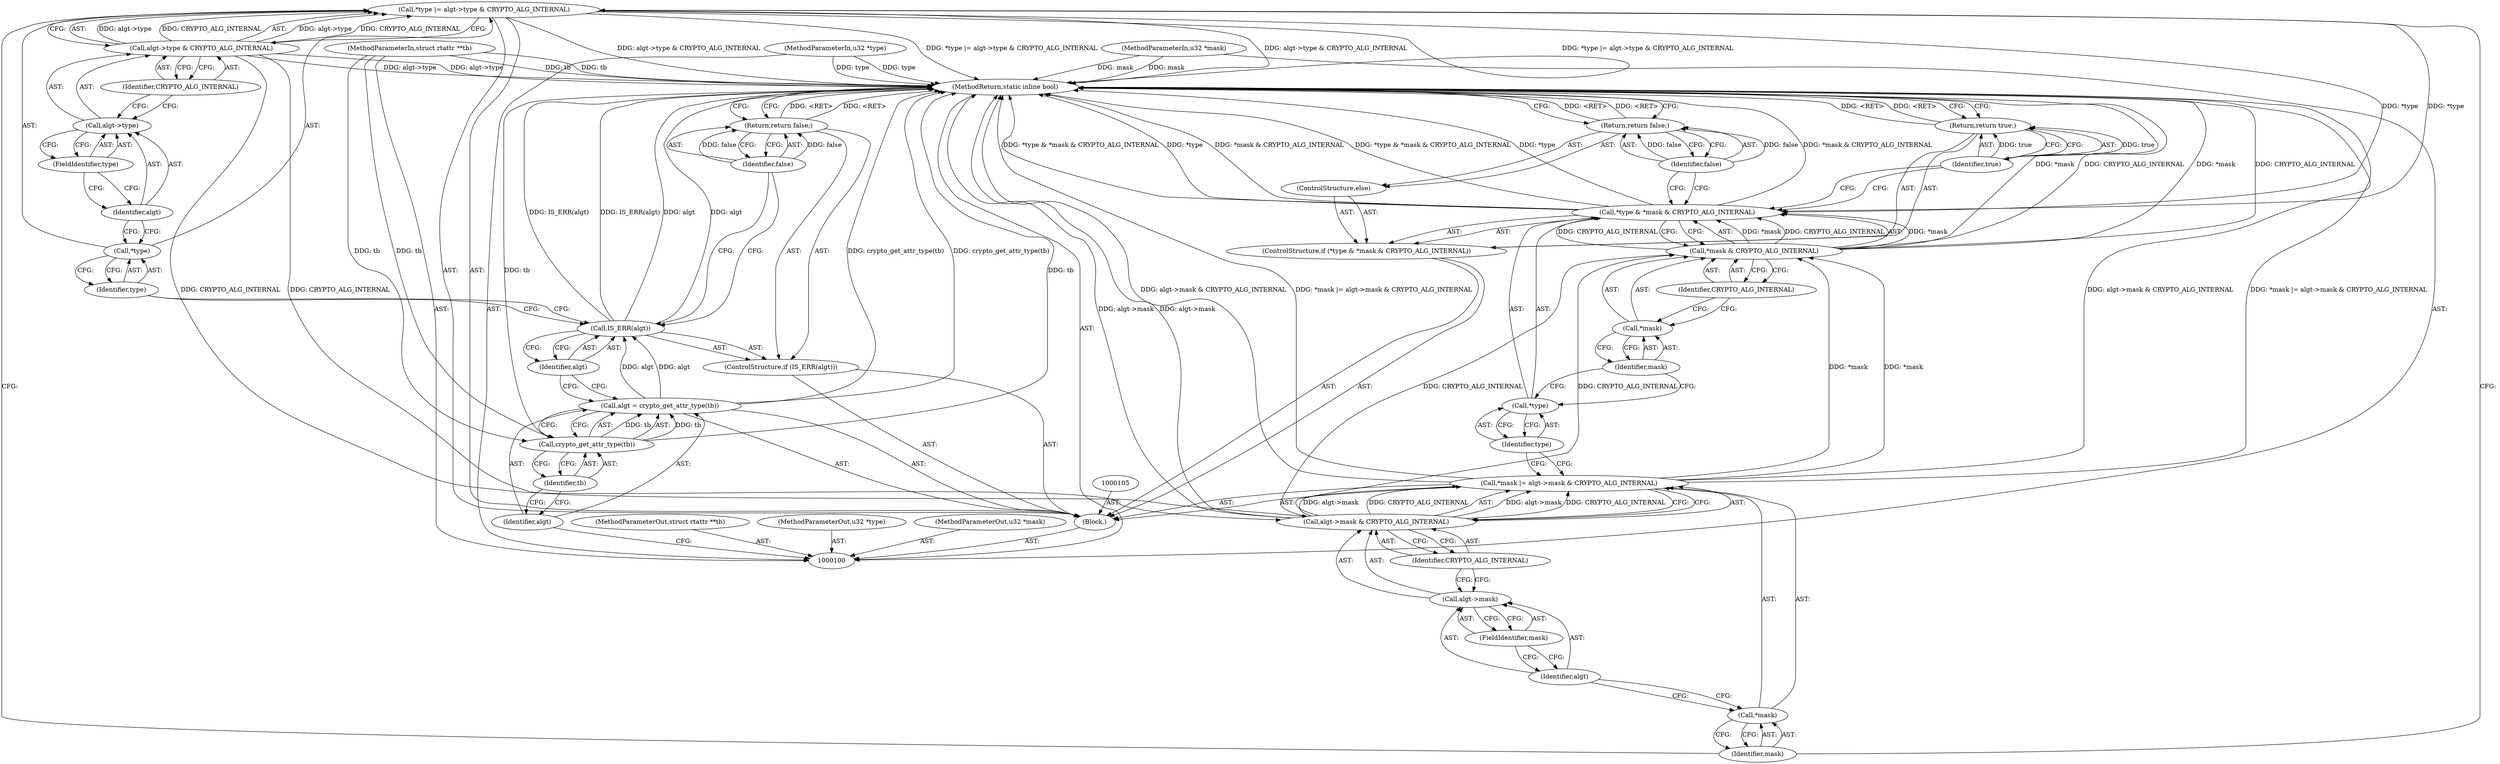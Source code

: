 digraph "0_linux_48a992727d82cb7db076fa15d372178743b1f4cd" {
"1000115" [label="(Call,*type |= algt->type & CRYPTO_ALG_INTERNAL)"];
"1000116" [label="(Call,*type)"];
"1000118" [label="(Call,algt->type & CRYPTO_ALG_INTERNAL)"];
"1000119" [label="(Call,algt->type)"];
"1000120" [label="(Identifier,algt)"];
"1000121" [label="(FieldIdentifier,type)"];
"1000117" [label="(Identifier,type)"];
"1000122" [label="(Identifier,CRYPTO_ALG_INTERNAL)"];
"1000123" [label="(Call,*mask |= algt->mask & CRYPTO_ALG_INTERNAL)"];
"1000124" [label="(Call,*mask)"];
"1000126" [label="(Call,algt->mask & CRYPTO_ALG_INTERNAL)"];
"1000127" [label="(Call,algt->mask)"];
"1000128" [label="(Identifier,algt)"];
"1000129" [label="(FieldIdentifier,mask)"];
"1000125" [label="(Identifier,mask)"];
"1000130" [label="(Identifier,CRYPTO_ALG_INTERNAL)"];
"1000131" [label="(ControlStructure,if (*type & *mask & CRYPTO_ALG_INTERNAL))"];
"1000135" [label="(Call,*mask & CRYPTO_ALG_INTERNAL)"];
"1000136" [label="(Call,*mask)"];
"1000137" [label="(Identifier,mask)"];
"1000138" [label="(Identifier,CRYPTO_ALG_INTERNAL)"];
"1000132" [label="(Call,*type & *mask & CRYPTO_ALG_INTERNAL)"];
"1000133" [label="(Call,*type)"];
"1000134" [label="(Identifier,type)"];
"1000139" [label="(Return,return true;)"];
"1000140" [label="(Identifier,true)"];
"1000141" [label="(ControlStructure,else)"];
"1000142" [label="(Return,return false;)"];
"1000143" [label="(Identifier,false)"];
"1000144" [label="(MethodReturn,static inline bool)"];
"1000101" [label="(MethodParameterIn,struct rtattr **tb)"];
"1000184" [label="(MethodParameterOut,struct rtattr **tb)"];
"1000102" [label="(MethodParameterIn,u32 *type)"];
"1000185" [label="(MethodParameterOut,u32 *type)"];
"1000103" [label="(MethodParameterIn,u32 *mask)"];
"1000186" [label="(MethodParameterOut,u32 *mask)"];
"1000104" [label="(Block,)"];
"1000106" [label="(Call,algt = crypto_get_attr_type(tb))"];
"1000107" [label="(Identifier,algt)"];
"1000109" [label="(Identifier,tb)"];
"1000108" [label="(Call,crypto_get_attr_type(tb))"];
"1000112" [label="(Identifier,algt)"];
"1000110" [label="(ControlStructure,if (IS_ERR(algt)))"];
"1000111" [label="(Call,IS_ERR(algt))"];
"1000113" [label="(Return,return false;)"];
"1000114" [label="(Identifier,false)"];
"1000115" -> "1000104"  [label="AST: "];
"1000115" -> "1000118"  [label="CFG: "];
"1000116" -> "1000115"  [label="AST: "];
"1000118" -> "1000115"  [label="AST: "];
"1000125" -> "1000115"  [label="CFG: "];
"1000115" -> "1000144"  [label="DDG: *type |= algt->type & CRYPTO_ALG_INTERNAL"];
"1000115" -> "1000144"  [label="DDG: algt->type & CRYPTO_ALG_INTERNAL"];
"1000118" -> "1000115"  [label="DDG: algt->type"];
"1000118" -> "1000115"  [label="DDG: CRYPTO_ALG_INTERNAL"];
"1000115" -> "1000132"  [label="DDG: *type"];
"1000116" -> "1000115"  [label="AST: "];
"1000116" -> "1000117"  [label="CFG: "];
"1000117" -> "1000116"  [label="AST: "];
"1000120" -> "1000116"  [label="CFG: "];
"1000118" -> "1000115"  [label="AST: "];
"1000118" -> "1000122"  [label="CFG: "];
"1000119" -> "1000118"  [label="AST: "];
"1000122" -> "1000118"  [label="AST: "];
"1000115" -> "1000118"  [label="CFG: "];
"1000118" -> "1000144"  [label="DDG: algt->type"];
"1000118" -> "1000115"  [label="DDG: algt->type"];
"1000118" -> "1000115"  [label="DDG: CRYPTO_ALG_INTERNAL"];
"1000118" -> "1000126"  [label="DDG: CRYPTO_ALG_INTERNAL"];
"1000119" -> "1000118"  [label="AST: "];
"1000119" -> "1000121"  [label="CFG: "];
"1000120" -> "1000119"  [label="AST: "];
"1000121" -> "1000119"  [label="AST: "];
"1000122" -> "1000119"  [label="CFG: "];
"1000120" -> "1000119"  [label="AST: "];
"1000120" -> "1000116"  [label="CFG: "];
"1000121" -> "1000120"  [label="CFG: "];
"1000121" -> "1000119"  [label="AST: "];
"1000121" -> "1000120"  [label="CFG: "];
"1000119" -> "1000121"  [label="CFG: "];
"1000117" -> "1000116"  [label="AST: "];
"1000117" -> "1000111"  [label="CFG: "];
"1000116" -> "1000117"  [label="CFG: "];
"1000122" -> "1000118"  [label="AST: "];
"1000122" -> "1000119"  [label="CFG: "];
"1000118" -> "1000122"  [label="CFG: "];
"1000123" -> "1000104"  [label="AST: "];
"1000123" -> "1000126"  [label="CFG: "];
"1000124" -> "1000123"  [label="AST: "];
"1000126" -> "1000123"  [label="AST: "];
"1000134" -> "1000123"  [label="CFG: "];
"1000123" -> "1000144"  [label="DDG: algt->mask & CRYPTO_ALG_INTERNAL"];
"1000123" -> "1000144"  [label="DDG: *mask |= algt->mask & CRYPTO_ALG_INTERNAL"];
"1000126" -> "1000123"  [label="DDG: algt->mask"];
"1000126" -> "1000123"  [label="DDG: CRYPTO_ALG_INTERNAL"];
"1000123" -> "1000135"  [label="DDG: *mask"];
"1000124" -> "1000123"  [label="AST: "];
"1000124" -> "1000125"  [label="CFG: "];
"1000125" -> "1000124"  [label="AST: "];
"1000128" -> "1000124"  [label="CFG: "];
"1000126" -> "1000123"  [label="AST: "];
"1000126" -> "1000130"  [label="CFG: "];
"1000127" -> "1000126"  [label="AST: "];
"1000130" -> "1000126"  [label="AST: "];
"1000123" -> "1000126"  [label="CFG: "];
"1000126" -> "1000144"  [label="DDG: algt->mask"];
"1000126" -> "1000123"  [label="DDG: algt->mask"];
"1000126" -> "1000123"  [label="DDG: CRYPTO_ALG_INTERNAL"];
"1000118" -> "1000126"  [label="DDG: CRYPTO_ALG_INTERNAL"];
"1000126" -> "1000135"  [label="DDG: CRYPTO_ALG_INTERNAL"];
"1000127" -> "1000126"  [label="AST: "];
"1000127" -> "1000129"  [label="CFG: "];
"1000128" -> "1000127"  [label="AST: "];
"1000129" -> "1000127"  [label="AST: "];
"1000130" -> "1000127"  [label="CFG: "];
"1000128" -> "1000127"  [label="AST: "];
"1000128" -> "1000124"  [label="CFG: "];
"1000129" -> "1000128"  [label="CFG: "];
"1000129" -> "1000127"  [label="AST: "];
"1000129" -> "1000128"  [label="CFG: "];
"1000127" -> "1000129"  [label="CFG: "];
"1000125" -> "1000124"  [label="AST: "];
"1000125" -> "1000115"  [label="CFG: "];
"1000124" -> "1000125"  [label="CFG: "];
"1000130" -> "1000126"  [label="AST: "];
"1000130" -> "1000127"  [label="CFG: "];
"1000126" -> "1000130"  [label="CFG: "];
"1000131" -> "1000104"  [label="AST: "];
"1000132" -> "1000131"  [label="AST: "];
"1000139" -> "1000131"  [label="AST: "];
"1000141" -> "1000131"  [label="AST: "];
"1000135" -> "1000132"  [label="AST: "];
"1000135" -> "1000138"  [label="CFG: "];
"1000136" -> "1000135"  [label="AST: "];
"1000138" -> "1000135"  [label="AST: "];
"1000132" -> "1000135"  [label="CFG: "];
"1000135" -> "1000144"  [label="DDG: *mask"];
"1000135" -> "1000144"  [label="DDG: CRYPTO_ALG_INTERNAL"];
"1000135" -> "1000132"  [label="DDG: *mask"];
"1000135" -> "1000132"  [label="DDG: CRYPTO_ALG_INTERNAL"];
"1000123" -> "1000135"  [label="DDG: *mask"];
"1000126" -> "1000135"  [label="DDG: CRYPTO_ALG_INTERNAL"];
"1000136" -> "1000135"  [label="AST: "];
"1000136" -> "1000137"  [label="CFG: "];
"1000137" -> "1000136"  [label="AST: "];
"1000138" -> "1000136"  [label="CFG: "];
"1000137" -> "1000136"  [label="AST: "];
"1000137" -> "1000133"  [label="CFG: "];
"1000136" -> "1000137"  [label="CFG: "];
"1000138" -> "1000135"  [label="AST: "];
"1000138" -> "1000136"  [label="CFG: "];
"1000135" -> "1000138"  [label="CFG: "];
"1000132" -> "1000131"  [label="AST: "];
"1000132" -> "1000135"  [label="CFG: "];
"1000133" -> "1000132"  [label="AST: "];
"1000135" -> "1000132"  [label="AST: "];
"1000140" -> "1000132"  [label="CFG: "];
"1000143" -> "1000132"  [label="CFG: "];
"1000132" -> "1000144"  [label="DDG: *type & *mask & CRYPTO_ALG_INTERNAL"];
"1000132" -> "1000144"  [label="DDG: *type"];
"1000132" -> "1000144"  [label="DDG: *mask & CRYPTO_ALG_INTERNAL"];
"1000115" -> "1000132"  [label="DDG: *type"];
"1000135" -> "1000132"  [label="DDG: *mask"];
"1000135" -> "1000132"  [label="DDG: CRYPTO_ALG_INTERNAL"];
"1000133" -> "1000132"  [label="AST: "];
"1000133" -> "1000134"  [label="CFG: "];
"1000134" -> "1000133"  [label="AST: "];
"1000137" -> "1000133"  [label="CFG: "];
"1000134" -> "1000133"  [label="AST: "];
"1000134" -> "1000123"  [label="CFG: "];
"1000133" -> "1000134"  [label="CFG: "];
"1000139" -> "1000131"  [label="AST: "];
"1000139" -> "1000140"  [label="CFG: "];
"1000140" -> "1000139"  [label="AST: "];
"1000144" -> "1000139"  [label="CFG: "];
"1000139" -> "1000144"  [label="DDG: <RET>"];
"1000140" -> "1000139"  [label="DDG: true"];
"1000140" -> "1000139"  [label="AST: "];
"1000140" -> "1000132"  [label="CFG: "];
"1000139" -> "1000140"  [label="CFG: "];
"1000140" -> "1000139"  [label="DDG: true"];
"1000141" -> "1000131"  [label="AST: "];
"1000142" -> "1000141"  [label="AST: "];
"1000142" -> "1000141"  [label="AST: "];
"1000142" -> "1000143"  [label="CFG: "];
"1000143" -> "1000142"  [label="AST: "];
"1000144" -> "1000142"  [label="CFG: "];
"1000142" -> "1000144"  [label="DDG: <RET>"];
"1000143" -> "1000142"  [label="DDG: false"];
"1000143" -> "1000142"  [label="AST: "];
"1000143" -> "1000132"  [label="CFG: "];
"1000142" -> "1000143"  [label="CFG: "];
"1000143" -> "1000142"  [label="DDG: false"];
"1000144" -> "1000100"  [label="AST: "];
"1000144" -> "1000113"  [label="CFG: "];
"1000144" -> "1000139"  [label="CFG: "];
"1000144" -> "1000142"  [label="CFG: "];
"1000139" -> "1000144"  [label="DDG: <RET>"];
"1000123" -> "1000144"  [label="DDG: algt->mask & CRYPTO_ALG_INTERNAL"];
"1000123" -> "1000144"  [label="DDG: *mask |= algt->mask & CRYPTO_ALG_INTERNAL"];
"1000106" -> "1000144"  [label="DDG: crypto_get_attr_type(tb)"];
"1000103" -> "1000144"  [label="DDG: mask"];
"1000115" -> "1000144"  [label="DDG: *type |= algt->type & CRYPTO_ALG_INTERNAL"];
"1000115" -> "1000144"  [label="DDG: algt->type & CRYPTO_ALG_INTERNAL"];
"1000126" -> "1000144"  [label="DDG: algt->mask"];
"1000135" -> "1000144"  [label="DDG: *mask"];
"1000135" -> "1000144"  [label="DDG: CRYPTO_ALG_INTERNAL"];
"1000118" -> "1000144"  [label="DDG: algt->type"];
"1000111" -> "1000144"  [label="DDG: IS_ERR(algt)"];
"1000111" -> "1000144"  [label="DDG: algt"];
"1000132" -> "1000144"  [label="DDG: *type & *mask & CRYPTO_ALG_INTERNAL"];
"1000132" -> "1000144"  [label="DDG: *type"];
"1000132" -> "1000144"  [label="DDG: *mask & CRYPTO_ALG_INTERNAL"];
"1000102" -> "1000144"  [label="DDG: type"];
"1000101" -> "1000144"  [label="DDG: tb"];
"1000108" -> "1000144"  [label="DDG: tb"];
"1000142" -> "1000144"  [label="DDG: <RET>"];
"1000113" -> "1000144"  [label="DDG: <RET>"];
"1000101" -> "1000100"  [label="AST: "];
"1000101" -> "1000144"  [label="DDG: tb"];
"1000101" -> "1000108"  [label="DDG: tb"];
"1000184" -> "1000100"  [label="AST: "];
"1000102" -> "1000100"  [label="AST: "];
"1000102" -> "1000144"  [label="DDG: type"];
"1000185" -> "1000100"  [label="AST: "];
"1000103" -> "1000100"  [label="AST: "];
"1000103" -> "1000144"  [label="DDG: mask"];
"1000186" -> "1000100"  [label="AST: "];
"1000104" -> "1000100"  [label="AST: "];
"1000105" -> "1000104"  [label="AST: "];
"1000106" -> "1000104"  [label="AST: "];
"1000110" -> "1000104"  [label="AST: "];
"1000115" -> "1000104"  [label="AST: "];
"1000123" -> "1000104"  [label="AST: "];
"1000131" -> "1000104"  [label="AST: "];
"1000106" -> "1000104"  [label="AST: "];
"1000106" -> "1000108"  [label="CFG: "];
"1000107" -> "1000106"  [label="AST: "];
"1000108" -> "1000106"  [label="AST: "];
"1000112" -> "1000106"  [label="CFG: "];
"1000106" -> "1000144"  [label="DDG: crypto_get_attr_type(tb)"];
"1000108" -> "1000106"  [label="DDG: tb"];
"1000106" -> "1000111"  [label="DDG: algt"];
"1000107" -> "1000106"  [label="AST: "];
"1000107" -> "1000100"  [label="CFG: "];
"1000109" -> "1000107"  [label="CFG: "];
"1000109" -> "1000108"  [label="AST: "];
"1000109" -> "1000107"  [label="CFG: "];
"1000108" -> "1000109"  [label="CFG: "];
"1000108" -> "1000106"  [label="AST: "];
"1000108" -> "1000109"  [label="CFG: "];
"1000109" -> "1000108"  [label="AST: "];
"1000106" -> "1000108"  [label="CFG: "];
"1000108" -> "1000144"  [label="DDG: tb"];
"1000108" -> "1000106"  [label="DDG: tb"];
"1000101" -> "1000108"  [label="DDG: tb"];
"1000112" -> "1000111"  [label="AST: "];
"1000112" -> "1000106"  [label="CFG: "];
"1000111" -> "1000112"  [label="CFG: "];
"1000110" -> "1000104"  [label="AST: "];
"1000111" -> "1000110"  [label="AST: "];
"1000113" -> "1000110"  [label="AST: "];
"1000111" -> "1000110"  [label="AST: "];
"1000111" -> "1000112"  [label="CFG: "];
"1000112" -> "1000111"  [label="AST: "];
"1000114" -> "1000111"  [label="CFG: "];
"1000117" -> "1000111"  [label="CFG: "];
"1000111" -> "1000144"  [label="DDG: IS_ERR(algt)"];
"1000111" -> "1000144"  [label="DDG: algt"];
"1000106" -> "1000111"  [label="DDG: algt"];
"1000113" -> "1000110"  [label="AST: "];
"1000113" -> "1000114"  [label="CFG: "];
"1000114" -> "1000113"  [label="AST: "];
"1000144" -> "1000113"  [label="CFG: "];
"1000113" -> "1000144"  [label="DDG: <RET>"];
"1000114" -> "1000113"  [label="DDG: false"];
"1000114" -> "1000113"  [label="AST: "];
"1000114" -> "1000111"  [label="CFG: "];
"1000113" -> "1000114"  [label="CFG: "];
"1000114" -> "1000113"  [label="DDG: false"];
}

